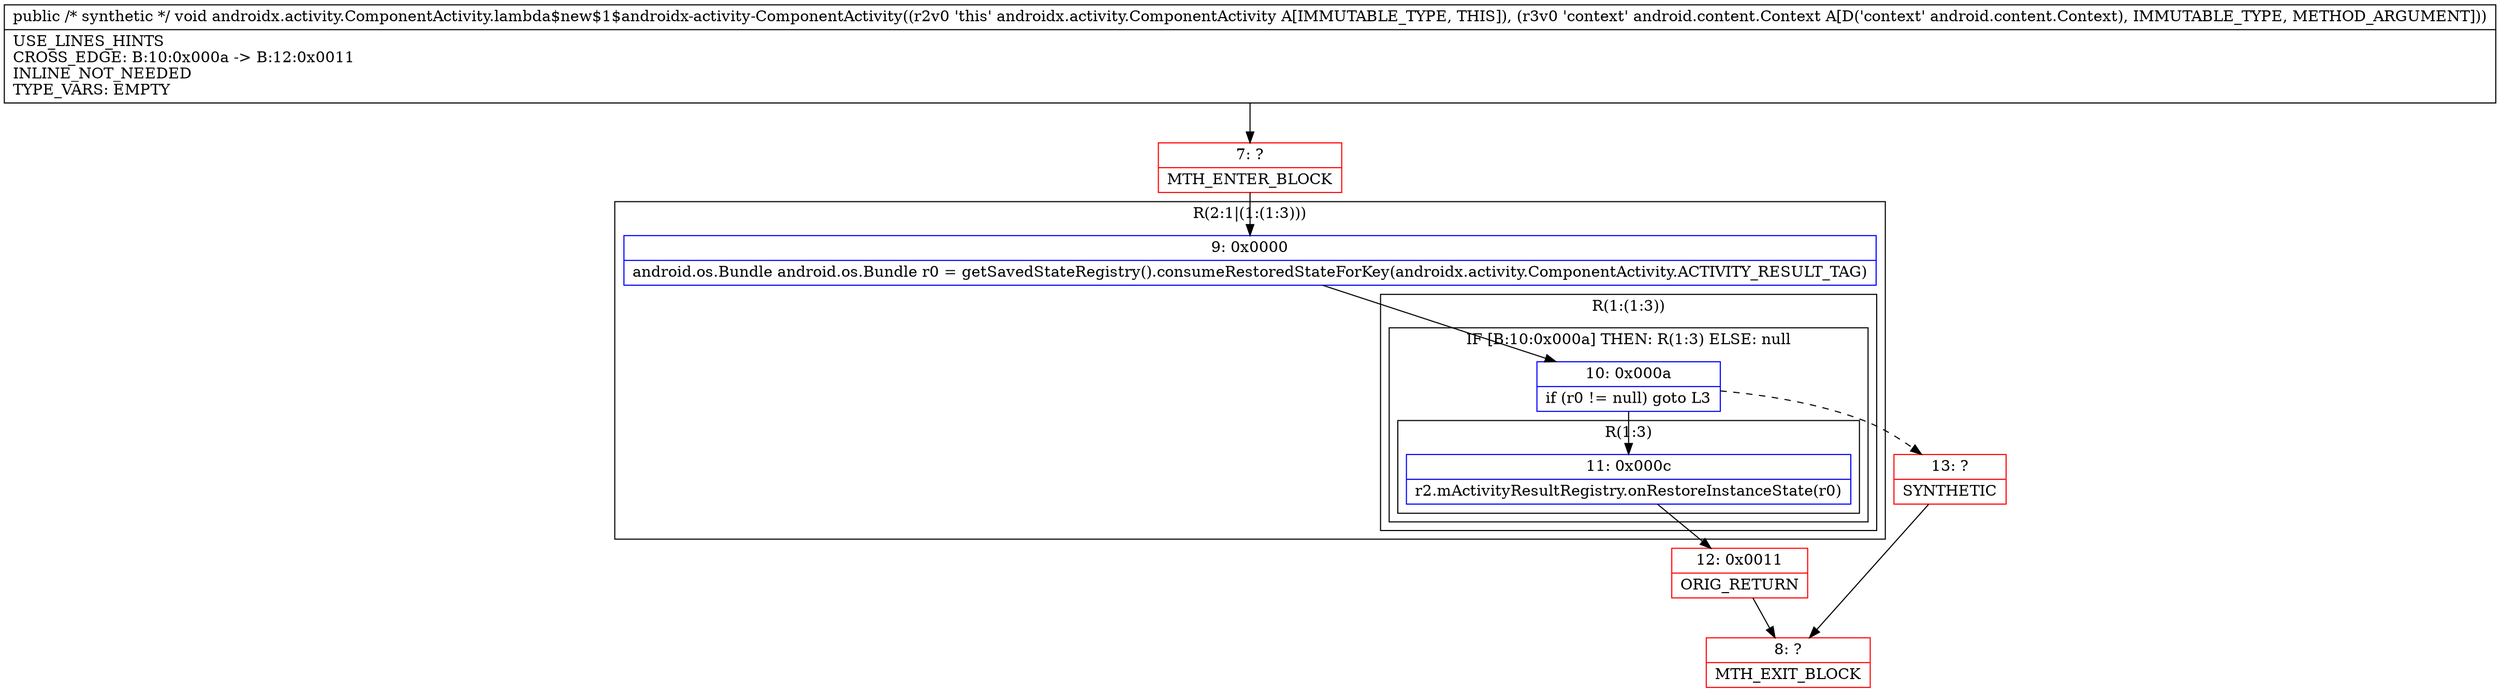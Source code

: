 digraph "CFG forandroidx.activity.ComponentActivity.lambda$new$1$androidx\-activity\-ComponentActivity(Landroid\/content\/Context;)V" {
subgraph cluster_Region_656622735 {
label = "R(2:1|(1:(1:3)))";
node [shape=record,color=blue];
Node_9 [shape=record,label="{9\:\ 0x0000|android.os.Bundle android.os.Bundle r0 = getSavedStateRegistry().consumeRestoredStateForKey(androidx.activity.ComponentActivity.ACTIVITY_RESULT_TAG)\l}"];
subgraph cluster_Region_900682204 {
label = "R(1:(1:3))";
node [shape=record,color=blue];
subgraph cluster_IfRegion_1418469983 {
label = "IF [B:10:0x000a] THEN: R(1:3) ELSE: null";
node [shape=record,color=blue];
Node_10 [shape=record,label="{10\:\ 0x000a|if (r0 != null) goto L3\l}"];
subgraph cluster_Region_359821997 {
label = "R(1:3)";
node [shape=record,color=blue];
Node_11 [shape=record,label="{11\:\ 0x000c|r2.mActivityResultRegistry.onRestoreInstanceState(r0)\l}"];
}
}
}
}
Node_7 [shape=record,color=red,label="{7\:\ ?|MTH_ENTER_BLOCK\l}"];
Node_12 [shape=record,color=red,label="{12\:\ 0x0011|ORIG_RETURN\l}"];
Node_8 [shape=record,color=red,label="{8\:\ ?|MTH_EXIT_BLOCK\l}"];
Node_13 [shape=record,color=red,label="{13\:\ ?|SYNTHETIC\l}"];
MethodNode[shape=record,label="{public \/* synthetic *\/ void androidx.activity.ComponentActivity.lambda$new$1$androidx\-activity\-ComponentActivity((r2v0 'this' androidx.activity.ComponentActivity A[IMMUTABLE_TYPE, THIS]), (r3v0 'context' android.content.Context A[D('context' android.content.Context), IMMUTABLE_TYPE, METHOD_ARGUMENT]))  | USE_LINES_HINTS\lCROSS_EDGE: B:10:0x000a \-\> B:12:0x0011\lINLINE_NOT_NEEDED\lTYPE_VARS: EMPTY\l}"];
MethodNode -> Node_7;Node_9 -> Node_10;
Node_10 -> Node_11;
Node_10 -> Node_13[style=dashed];
Node_11 -> Node_12;
Node_7 -> Node_9;
Node_12 -> Node_8;
Node_13 -> Node_8;
}

